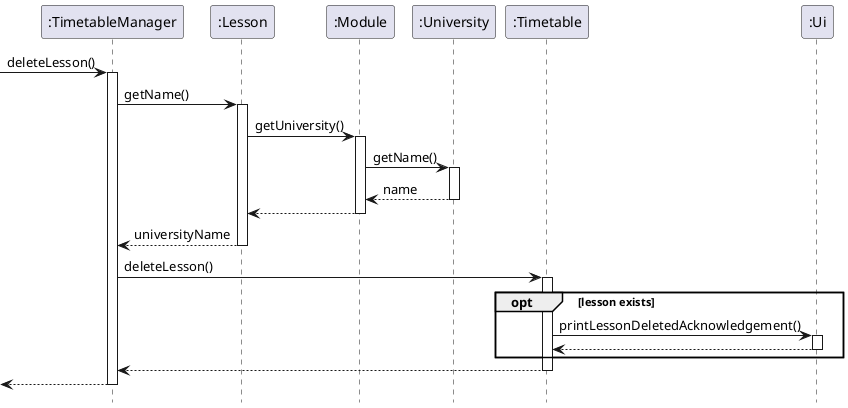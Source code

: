 @startuml
hide footbox

-> ":TimetableManager" : deleteLesson()
activate ":TimetableManager"
":TimetableManager" -> ":Lesson" : getName()
activate ":Lesson"
":Lesson" -> ":Module" : getUniversity()
activate ":Module"
":Module" -> ":University" : getName()
activate ":University"
":Module" <-- ":University" : name
deactivate ":University"
":Lesson" <-- ":Module"
deactivate ":Module"
":TimetableManager" <-- ":Lesson" : universityName
deactivate ":Lesson"
":TimetableManager" -> ":Timetable" : deleteLesson()
activate ":Timetable"
opt lesson exists
    ":Timetable" -> ":Ui" : printLessonDeletedAcknowledgement()
    activate ":Ui"
    ":Timetable" <-- ":Ui"
    deactivate ":Ui"
end
":TimetableManager" <-- ":Timetable"
deactivate ":Timetable"
<-- ":TimetableManager"
deactivate ":TimetableManager"
@enduml